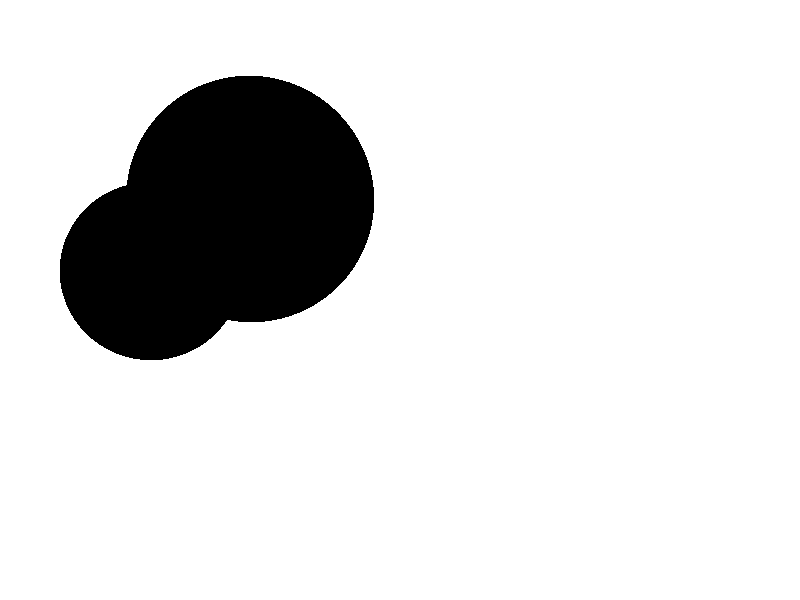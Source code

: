 #version 3.6;
#include "colors.inc"
global_settings { assumed_gamma 1.0 }
camera {
    location <60, 60, 60>
    look_at <50,50,50>
    angle 36
  }
background   { color rgb <1,1,1> }
//light_source { <70, 70, 70> color rgb <1, 1, 1> translate <-5, 5, -5> }
                
sphere{<49.4418,49.7341,46.0169>, 2 rgb <1,0,0>}
sphere{<50.7794,48.4176,44.8693>, 1.5 rgb <0,0,1>}

// sphere{<51.8612,49.5895,46.7834>,texture{ pigment{color Yellow} }}
// sphere{<49.5718,48.2845,47.377>,texture{ pigment{color Gray25} }}
// cylinder{<49.5718,48.2845,47.377>,<50.7794,48.4176,44.8693>,texture{ pigment{color Turquoise} }}